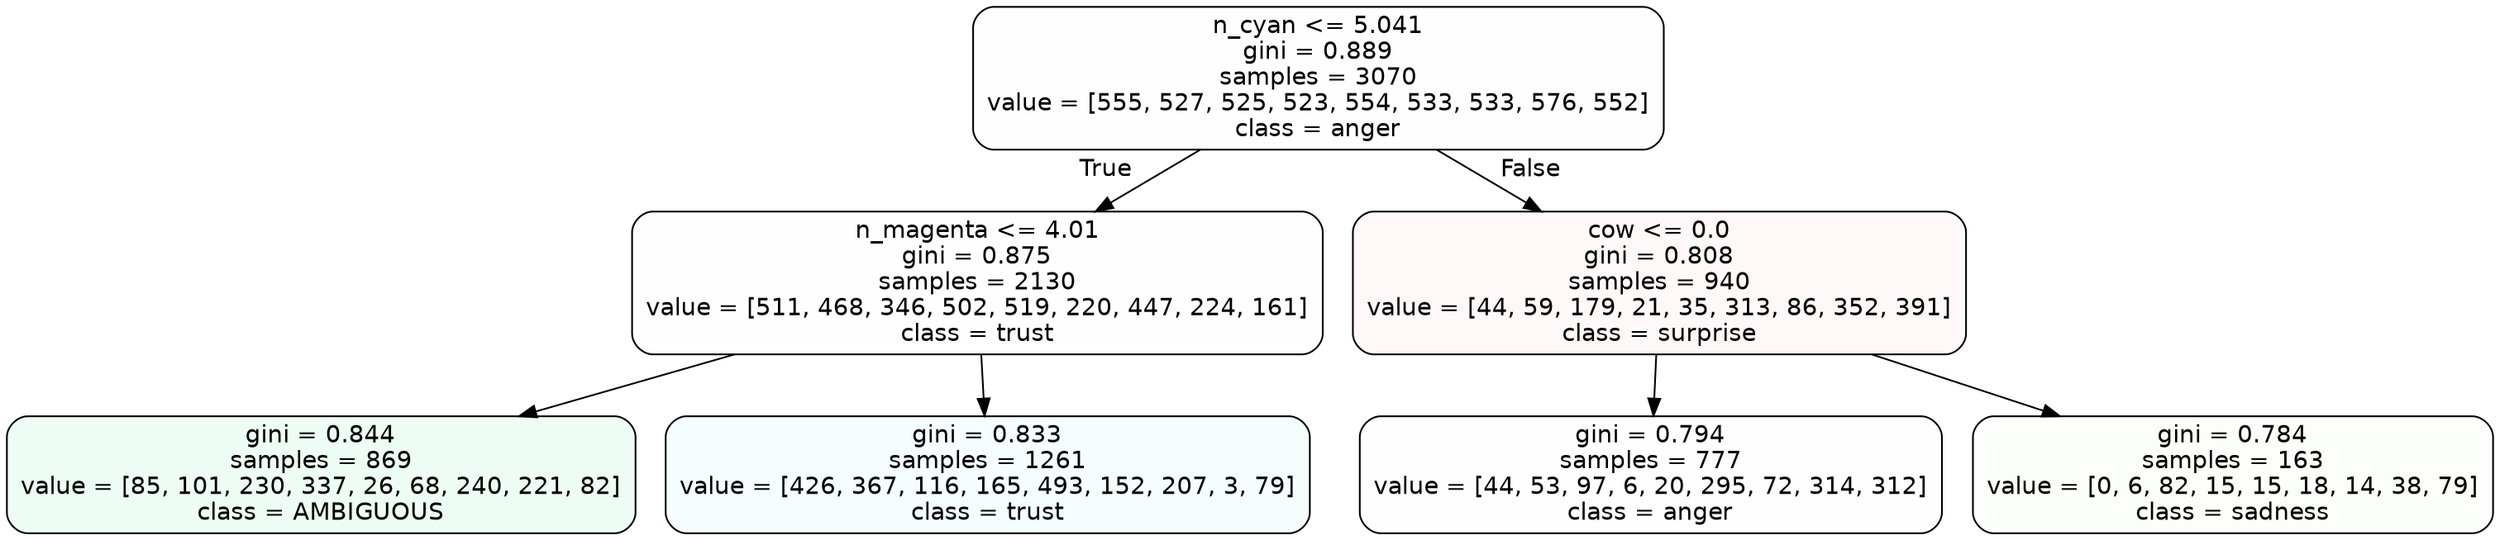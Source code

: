 digraph Tree {
node [shape=box, style="filled, rounded", color="black", fontname=helvetica] ;
edge [fontname=helvetica] ;
0 [label="n_cyan <= 5.041\ngini = 0.889\nsamples = 3070\nvalue = [555, 527, 525, 523, 554, 533, 533, 576, 552]\nclass = anger", fillcolor="#e539d701"] ;
1 [label="n_magenta <= 4.01\ngini = 0.875\nsamples = 2130\nvalue = [511, 468, 346, 502, 519, 220, 447, 224, 161]\nclass = trust", fillcolor="#39d7e501"] ;
0 -> 1 [labeldistance=2.5, labelangle=45, headlabel="True"] ;
2 [label="gini = 0.844\nsamples = 869\nvalue = [85, 101, 230, 337, 26, 68, 240, 221, 82]\nclass = AMBIGUOUS", fillcolor="#39e58116"] ;
1 -> 2 ;
3 [label="gini = 0.833\nsamples = 1261\nvalue = [426, 367, 116, 165, 493, 152, 207, 3, 79]\nclass = trust", fillcolor="#39d7e50b"] ;
1 -> 3 ;
4 [label="cow <= 0.0\ngini = 0.808\nsamples = 940\nvalue = [44, 59, 179, 21, 35, 313, 86, 352, 391]\nclass = surprise", fillcolor="#e5396409"] ;
0 -> 4 [labeldistance=2.5, labelangle=-45, headlabel="False"] ;
5 [label="gini = 0.794\nsamples = 777\nvalue = [44, 53, 97, 6, 20, 295, 72, 314, 312]\nclass = anger", fillcolor="#e539d701"] ;
4 -> 5 ;
6 [label="gini = 0.784\nsamples = 163\nvalue = [0, 6, 82, 15, 15, 18, 14, 38, 79]\nclass = sadness", fillcolor="#64e53904"] ;
4 -> 6 ;
}